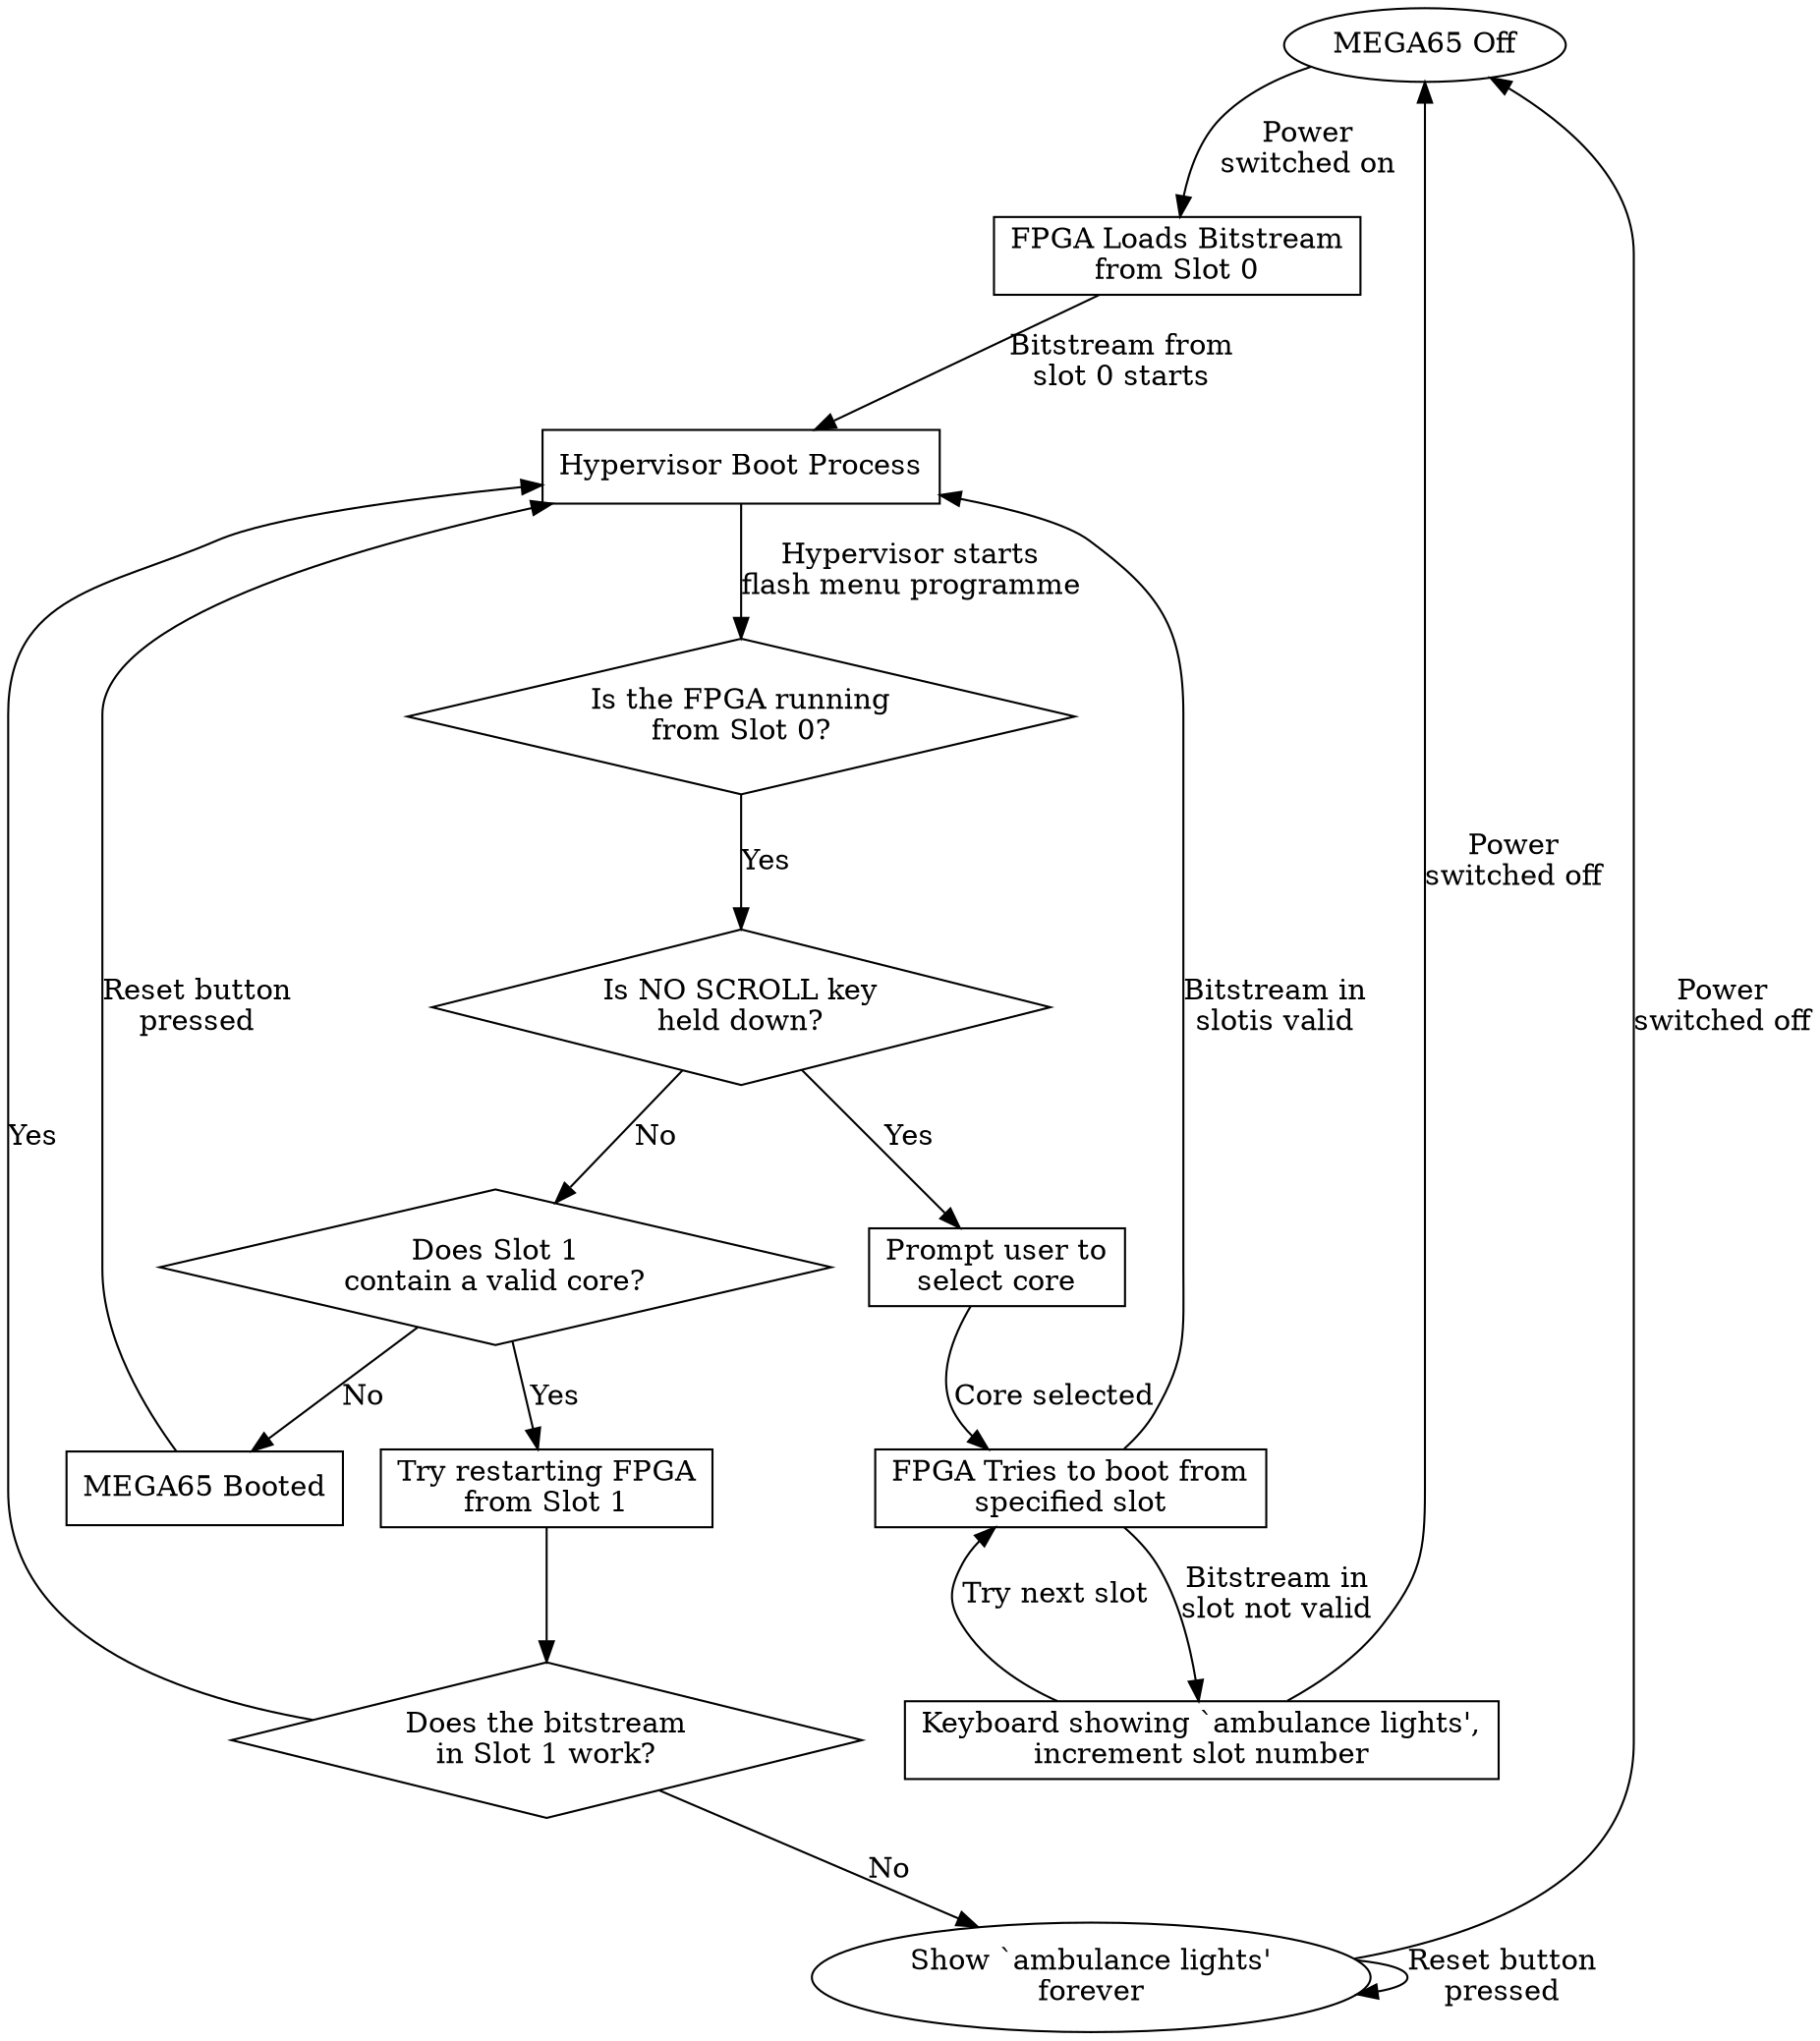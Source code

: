 digraph{
	A[shape=oval,label="MEGA65 Off"];
	A->B[label="Power\nswitched on"];

	B[shape=rectangle,label="FPGA Loads Bitstream\nfrom Slot 0"];
	B->C[label="Bitstream from\nslot 0 starts"];

	C[shape=rectangle,label="Hypervisor Boot Process"];
	C->D[label="Hypervisor starts\nflash menu programme"];
	
	D[shape=diamond,label="Is the FPGA running\nfrom Slot 0?"];
	D->E[label="Yes"];

	E[shape=diamond,label="Is NO SCROLL key\nheld down?"];
	E->F[label="No"];
	E->H[label="Yes"];

	F[shape=diamond,label="Does Slot 1\ncontain a valid core?"];
	F->G[label="No"];
	F->K[label="Yes"];

	G[shape=rectangle,label="MEGA65 Booted"];
	G->C[label="Reset button\npressed"];

	H[shape=rectangle,label="Prompt user to\nselect core"];
	H->I[label="Core selected"];

	I[shape=rectangle,label="FPGA Tries to boot from\nspecified slot"];
	I->J[label="Bitstream in\nslot not valid"];
	I->C[label="Bitstream in\nslotis valid"];

	J[shape=rectangle,label="Keyboard showing `ambulance lights',\nincrement slot number"];
	J->I[label="Try next slot"];
	J->A[label="Power\nswitched off"];

	K[shape=rectangle,label="Try restarting FPGA\nfrom Slot 1"];
	K->L;

	L[shape=diamond,label="Does the bitstream\nin Slot 1 work?"];
	L->C[label="Yes"];
	L->M[label="No"];

	M[shape=oval,label="Show `ambulance lights'\nforever"];
	M->M[label="Reset button\npressed"];
	M->A[label="Power\nswitched off"];
	
}